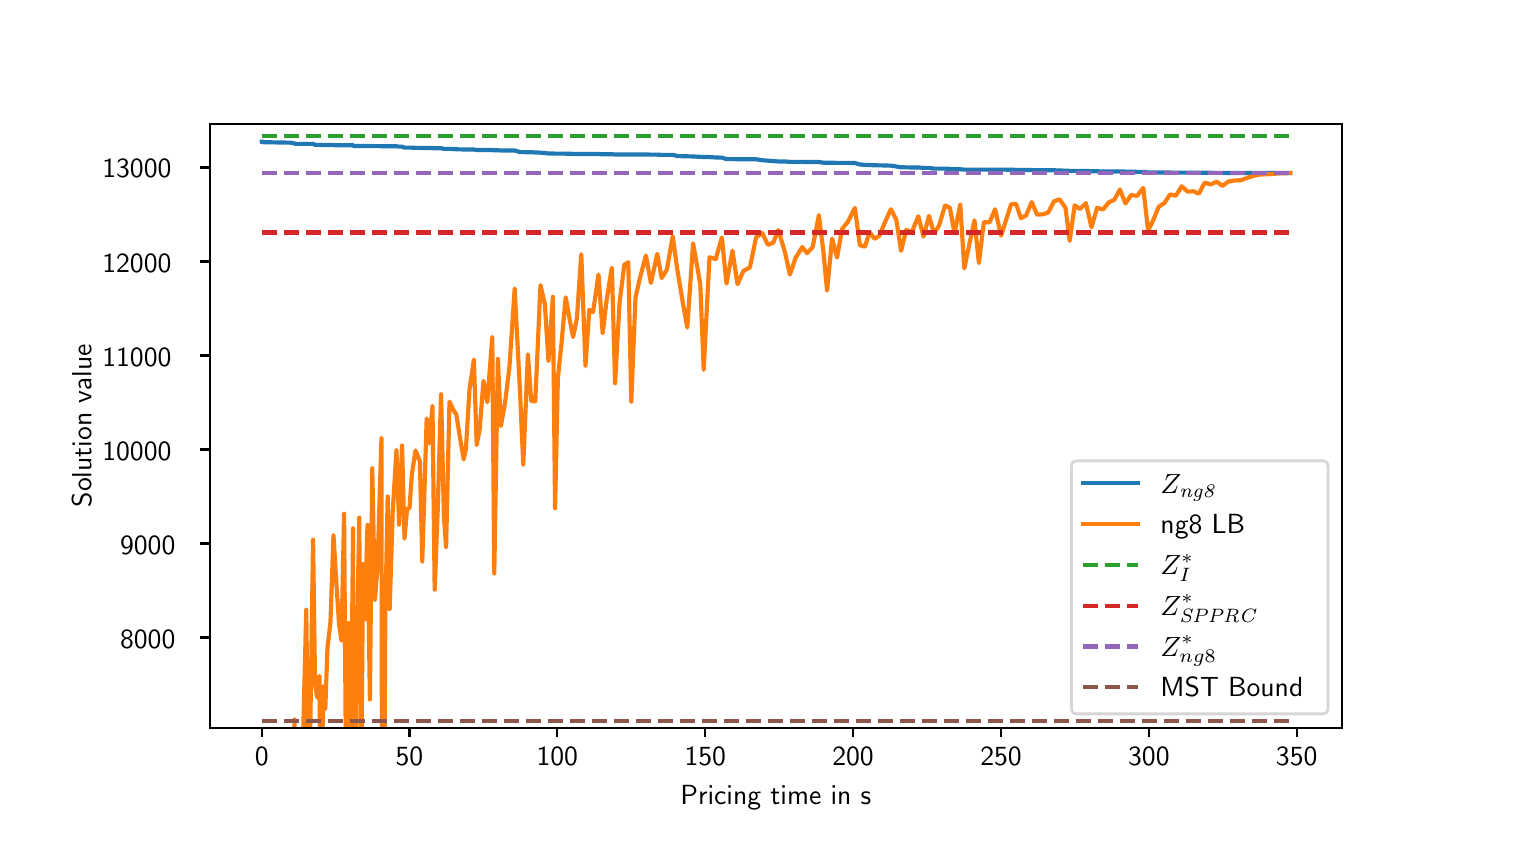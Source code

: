 \begingroup%
\makeatletter%
\begin{pgfpicture}%
\pgfpathrectangle{\pgfpointorigin}{\pgfqpoint{7.3in}{4.0in}}%
\pgfusepath{use as bounding box, clip}%
\begin{pgfscope}%
\pgfsetbuttcap%
\pgfsetmiterjoin%
\definecolor{currentfill}{rgb}{1.0,1.0,1.0}%
\pgfsetfillcolor{currentfill}%
\pgfsetlinewidth{0.0pt}%
\definecolor{currentstroke}{rgb}{1.0,1.0,1.0}%
\pgfsetstrokecolor{currentstroke}%
\pgfsetdash{}{0pt}%
\pgfpathmoveto{\pgfqpoint{0.0in}{0.0in}}%
\pgfpathlineto{\pgfqpoint{7.3in}{0.0in}}%
\pgfpathlineto{\pgfqpoint{7.3in}{4.0in}}%
\pgfpathlineto{\pgfqpoint{0.0in}{4.0in}}%
\pgfpathclose%
\pgfusepath{fill}%
\end{pgfscope}%
\begin{pgfscope}%
\pgfsetbuttcap%
\pgfsetmiterjoin%
\definecolor{currentfill}{rgb}{1.0,1.0,1.0}%
\pgfsetfillcolor{currentfill}%
\pgfsetlinewidth{0.0pt}%
\definecolor{currentstroke}{rgb}{0.0,0.0,0.0}%
\pgfsetstrokecolor{currentstroke}%
\pgfsetstrokeopacity{0.0}%
\pgfsetdash{}{0pt}%
\pgfpathmoveto{\pgfqpoint{0.912in}{0.5in}}%
\pgfpathlineto{\pgfqpoint{6.57in}{0.5in}}%
\pgfpathlineto{\pgfqpoint{6.57in}{3.52in}}%
\pgfpathlineto{\pgfqpoint{0.912in}{3.52in}}%
\pgfpathclose%
\pgfusepath{fill}%
\end{pgfscope}%
\begin{pgfscope}%
\pgfsetbuttcap%
\pgfsetroundjoin%
\definecolor{currentfill}{rgb}{0.0,0.0,0.0}%
\pgfsetfillcolor{currentfill}%
\pgfsetlinewidth{0.803pt}%
\definecolor{currentstroke}{rgb}{0.0,0.0,0.0}%
\pgfsetstrokecolor{currentstroke}%
\pgfsetdash{}{0pt}%
\pgfsys@defobject{currentmarker}{\pgfqpoint{0.0in}{-0.049in}}{\pgfqpoint{0.0in}{0.0in}}{%
\pgfpathmoveto{\pgfqpoint{0.0in}{0.0in}}%
\pgfpathlineto{\pgfqpoint{0.0in}{-0.049in}}%
\pgfusepath{stroke,fill}%
}%
\begin{pgfscope}%
\pgfsys@transformshift{1.17in}{0.5in}%
\pgfsys@useobject{currentmarker}{}%
\end{pgfscope}%
\end{pgfscope}%
\begin{pgfscope}%
\definecolor{textcolor}{rgb}{0.0,0.0,0.0}%
\pgfsetstrokecolor{textcolor}%
\pgfsetfillcolor{textcolor}%
\pgftext[x=1.17in,y=0.403in,,top]{\color{textcolor}\sffamily\fontsize{10.0}{12.0}\selectfont 0}%
\end{pgfscope}%
\begin{pgfscope}%
\pgfsetbuttcap%
\pgfsetroundjoin%
\definecolor{currentfill}{rgb}{0.0,0.0,0.0}%
\pgfsetfillcolor{currentfill}%
\pgfsetlinewidth{0.803pt}%
\definecolor{currentstroke}{rgb}{0.0,0.0,0.0}%
\pgfsetstrokecolor{currentstroke}%
\pgfsetdash{}{0pt}%
\pgfsys@defobject{currentmarker}{\pgfqpoint{0.0in}{-0.049in}}{\pgfqpoint{0.0in}{0.0in}}{%
\pgfpathmoveto{\pgfqpoint{0.0in}{0.0in}}%
\pgfpathlineto{\pgfqpoint{0.0in}{-0.049in}}%
\pgfusepath{stroke,fill}%
}%
\begin{pgfscope}%
\pgfsys@transformshift{1.909in}{0.5in}%
\pgfsys@useobject{currentmarker}{}%
\end{pgfscope}%
\end{pgfscope}%
\begin{pgfscope}%
\definecolor{textcolor}{rgb}{0.0,0.0,0.0}%
\pgfsetstrokecolor{textcolor}%
\pgfsetfillcolor{textcolor}%
\pgftext[x=1.909in,y=0.403in,,top]{\color{textcolor}\sffamily\fontsize{10.0}{12.0}\selectfont 50}%
\end{pgfscope}%
\begin{pgfscope}%
\pgfsetbuttcap%
\pgfsetroundjoin%
\definecolor{currentfill}{rgb}{0.0,0.0,0.0}%
\pgfsetfillcolor{currentfill}%
\pgfsetlinewidth{0.803pt}%
\definecolor{currentstroke}{rgb}{0.0,0.0,0.0}%
\pgfsetstrokecolor{currentstroke}%
\pgfsetdash{}{0pt}%
\pgfsys@defobject{currentmarker}{\pgfqpoint{0.0in}{-0.049in}}{\pgfqpoint{0.0in}{0.0in}}{%
\pgfpathmoveto{\pgfqpoint{0.0in}{0.0in}}%
\pgfpathlineto{\pgfqpoint{0.0in}{-0.049in}}%
\pgfusepath{stroke,fill}%
}%
\begin{pgfscope}%
\pgfsys@transformshift{2.648in}{0.5in}%
\pgfsys@useobject{currentmarker}{}%
\end{pgfscope}%
\end{pgfscope}%
\begin{pgfscope}%
\definecolor{textcolor}{rgb}{0.0,0.0,0.0}%
\pgfsetstrokecolor{textcolor}%
\pgfsetfillcolor{textcolor}%
\pgftext[x=2.648in,y=0.403in,,top]{\color{textcolor}\sffamily\fontsize{10.0}{12.0}\selectfont 100}%
\end{pgfscope}%
\begin{pgfscope}%
\pgfsetbuttcap%
\pgfsetroundjoin%
\definecolor{currentfill}{rgb}{0.0,0.0,0.0}%
\pgfsetfillcolor{currentfill}%
\pgfsetlinewidth{0.803pt}%
\definecolor{currentstroke}{rgb}{0.0,0.0,0.0}%
\pgfsetstrokecolor{currentstroke}%
\pgfsetdash{}{0pt}%
\pgfsys@defobject{currentmarker}{\pgfqpoint{0.0in}{-0.049in}}{\pgfqpoint{0.0in}{0.0in}}{%
\pgfpathmoveto{\pgfqpoint{0.0in}{0.0in}}%
\pgfpathlineto{\pgfqpoint{0.0in}{-0.049in}}%
\pgfusepath{stroke,fill}%
}%
\begin{pgfscope}%
\pgfsys@transformshift{3.388in}{0.5in}%
\pgfsys@useobject{currentmarker}{}%
\end{pgfscope}%
\end{pgfscope}%
\begin{pgfscope}%
\definecolor{textcolor}{rgb}{0.0,0.0,0.0}%
\pgfsetstrokecolor{textcolor}%
\pgfsetfillcolor{textcolor}%
\pgftext[x=3.388in,y=0.403in,,top]{\color{textcolor}\sffamily\fontsize{10.0}{12.0}\selectfont 150}%
\end{pgfscope}%
\begin{pgfscope}%
\pgfsetbuttcap%
\pgfsetroundjoin%
\definecolor{currentfill}{rgb}{0.0,0.0,0.0}%
\pgfsetfillcolor{currentfill}%
\pgfsetlinewidth{0.803pt}%
\definecolor{currentstroke}{rgb}{0.0,0.0,0.0}%
\pgfsetstrokecolor{currentstroke}%
\pgfsetdash{}{0pt}%
\pgfsys@defobject{currentmarker}{\pgfqpoint{0.0in}{-0.049in}}{\pgfqpoint{0.0in}{0.0in}}{%
\pgfpathmoveto{\pgfqpoint{0.0in}{0.0in}}%
\pgfpathlineto{\pgfqpoint{0.0in}{-0.049in}}%
\pgfusepath{stroke,fill}%
}%
\begin{pgfscope}%
\pgfsys@transformshift{4.127in}{0.5in}%
\pgfsys@useobject{currentmarker}{}%
\end{pgfscope}%
\end{pgfscope}%
\begin{pgfscope}%
\definecolor{textcolor}{rgb}{0.0,0.0,0.0}%
\pgfsetstrokecolor{textcolor}%
\pgfsetfillcolor{textcolor}%
\pgftext[x=4.127in,y=0.403in,,top]{\color{textcolor}\sffamily\fontsize{10.0}{12.0}\selectfont 200}%
\end{pgfscope}%
\begin{pgfscope}%
\pgfsetbuttcap%
\pgfsetroundjoin%
\definecolor{currentfill}{rgb}{0.0,0.0,0.0}%
\pgfsetfillcolor{currentfill}%
\pgfsetlinewidth{0.803pt}%
\definecolor{currentstroke}{rgb}{0.0,0.0,0.0}%
\pgfsetstrokecolor{currentstroke}%
\pgfsetdash{}{0pt}%
\pgfsys@defobject{currentmarker}{\pgfqpoint{0.0in}{-0.049in}}{\pgfqpoint{0.0in}{0.0in}}{%
\pgfpathmoveto{\pgfqpoint{0.0in}{0.0in}}%
\pgfpathlineto{\pgfqpoint{0.0in}{-0.049in}}%
\pgfusepath{stroke,fill}%
}%
\begin{pgfscope}%
\pgfsys@transformshift{4.867in}{0.5in}%
\pgfsys@useobject{currentmarker}{}%
\end{pgfscope}%
\end{pgfscope}%
\begin{pgfscope}%
\definecolor{textcolor}{rgb}{0.0,0.0,0.0}%
\pgfsetstrokecolor{textcolor}%
\pgfsetfillcolor{textcolor}%
\pgftext[x=4.867in,y=0.403in,,top]{\color{textcolor}\sffamily\fontsize{10.0}{12.0}\selectfont 250}%
\end{pgfscope}%
\begin{pgfscope}%
\pgfsetbuttcap%
\pgfsetroundjoin%
\definecolor{currentfill}{rgb}{0.0,0.0,0.0}%
\pgfsetfillcolor{currentfill}%
\pgfsetlinewidth{0.803pt}%
\definecolor{currentstroke}{rgb}{0.0,0.0,0.0}%
\pgfsetstrokecolor{currentstroke}%
\pgfsetdash{}{0pt}%
\pgfsys@defobject{currentmarker}{\pgfqpoint{0.0in}{-0.049in}}{\pgfqpoint{0.0in}{0.0in}}{%
\pgfpathmoveto{\pgfqpoint{0.0in}{0.0in}}%
\pgfpathlineto{\pgfqpoint{0.0in}{-0.049in}}%
\pgfusepath{stroke,fill}%
}%
\begin{pgfscope}%
\pgfsys@transformshift{5.606in}{0.5in}%
\pgfsys@useobject{currentmarker}{}%
\end{pgfscope}%
\end{pgfscope}%
\begin{pgfscope}%
\definecolor{textcolor}{rgb}{0.0,0.0,0.0}%
\pgfsetstrokecolor{textcolor}%
\pgfsetfillcolor{textcolor}%
\pgftext[x=5.606in,y=0.403in,,top]{\color{textcolor}\sffamily\fontsize{10.0}{12.0}\selectfont 300}%
\end{pgfscope}%
\begin{pgfscope}%
\pgfsetbuttcap%
\pgfsetroundjoin%
\definecolor{currentfill}{rgb}{0.0,0.0,0.0}%
\pgfsetfillcolor{currentfill}%
\pgfsetlinewidth{0.803pt}%
\definecolor{currentstroke}{rgb}{0.0,0.0,0.0}%
\pgfsetstrokecolor{currentstroke}%
\pgfsetdash{}{0pt}%
\pgfsys@defobject{currentmarker}{\pgfqpoint{0.0in}{-0.049in}}{\pgfqpoint{0.0in}{0.0in}}{%
\pgfpathmoveto{\pgfqpoint{0.0in}{0.0in}}%
\pgfpathlineto{\pgfqpoint{0.0in}{-0.049in}}%
\pgfusepath{stroke,fill}%
}%
\begin{pgfscope}%
\pgfsys@transformshift{6.345in}{0.5in}%
\pgfsys@useobject{currentmarker}{}%
\end{pgfscope}%
\end{pgfscope}%
\begin{pgfscope}%
\definecolor{textcolor}{rgb}{0.0,0.0,0.0}%
\pgfsetstrokecolor{textcolor}%
\pgfsetfillcolor{textcolor}%
\pgftext[x=6.345in,y=0.403in,,top]{\color{textcolor}\sffamily\fontsize{10.0}{12.0}\selectfont 350}%
\end{pgfscope}%
\begin{pgfscope}%
\definecolor{textcolor}{rgb}{0.0,0.0,0.0}%
\pgfsetstrokecolor{textcolor}%
\pgfsetfillcolor{textcolor}%
\pgftext[x=3.741in,y=0.213in,,top]{\color{textcolor}\sffamily\fontsize{10.0}{12.0}\selectfont Pricing time in s}%
\end{pgfscope}%
\begin{pgfscope}%
\pgfsetbuttcap%
\pgfsetroundjoin%
\definecolor{currentfill}{rgb}{0.0,0.0,0.0}%
\pgfsetfillcolor{currentfill}%
\pgfsetlinewidth{0.803pt}%
\definecolor{currentstroke}{rgb}{0.0,0.0,0.0}%
\pgfsetstrokecolor{currentstroke}%
\pgfsetdash{}{0pt}%
\pgfsys@defobject{currentmarker}{\pgfqpoint{-0.049in}{0.0in}}{\pgfqpoint{0.0in}{0.0in}}{%
\pgfpathmoveto{\pgfqpoint{0.0in}{0.0in}}%
\pgfpathlineto{\pgfqpoint{-0.049in}{0.0in}}%
\pgfusepath{stroke,fill}%
}%
\begin{pgfscope}%
\pgfsys@transformshift{0.912in}{0.951in}%
\pgfsys@useobject{currentmarker}{}%
\end{pgfscope}%
\end{pgfscope}%
\begin{pgfscope}%
\definecolor{textcolor}{rgb}{0.0,0.0,0.0}%
\pgfsetstrokecolor{textcolor}%
\pgfsetfillcolor{textcolor}%
\pgftext[x=0.462in, y=0.898in, left, base]{\color{textcolor}\sffamily\fontsize{10.0}{12.0}\selectfont 8000}%
\end{pgfscope}%
\begin{pgfscope}%
\pgfsetbuttcap%
\pgfsetroundjoin%
\definecolor{currentfill}{rgb}{0.0,0.0,0.0}%
\pgfsetfillcolor{currentfill}%
\pgfsetlinewidth{0.803pt}%
\definecolor{currentstroke}{rgb}{0.0,0.0,0.0}%
\pgfsetstrokecolor{currentstroke}%
\pgfsetdash{}{0pt}%
\pgfsys@defobject{currentmarker}{\pgfqpoint{-0.049in}{0.0in}}{\pgfqpoint{0.0in}{0.0in}}{%
\pgfpathmoveto{\pgfqpoint{0.0in}{0.0in}}%
\pgfpathlineto{\pgfqpoint{-0.049in}{0.0in}}%
\pgfusepath{stroke,fill}%
}%
\begin{pgfscope}%
\pgfsys@transformshift{0.912in}{1.421in}%
\pgfsys@useobject{currentmarker}{}%
\end{pgfscope}%
\end{pgfscope}%
\begin{pgfscope}%
\definecolor{textcolor}{rgb}{0.0,0.0,0.0}%
\pgfsetstrokecolor{textcolor}%
\pgfsetfillcolor{textcolor}%
\pgftext[x=0.462in, y=1.368in, left, base]{\color{textcolor}\sffamily\fontsize{10.0}{12.0}\selectfont 9000}%
\end{pgfscope}%
\begin{pgfscope}%
\pgfsetbuttcap%
\pgfsetroundjoin%
\definecolor{currentfill}{rgb}{0.0,0.0,0.0}%
\pgfsetfillcolor{currentfill}%
\pgfsetlinewidth{0.803pt}%
\definecolor{currentstroke}{rgb}{0.0,0.0,0.0}%
\pgfsetstrokecolor{currentstroke}%
\pgfsetdash{}{0pt}%
\pgfsys@defobject{currentmarker}{\pgfqpoint{-0.049in}{0.0in}}{\pgfqpoint{0.0in}{0.0in}}{%
\pgfpathmoveto{\pgfqpoint{0.0in}{0.0in}}%
\pgfpathlineto{\pgfqpoint{-0.049in}{0.0in}}%
\pgfusepath{stroke,fill}%
}%
\begin{pgfscope}%
\pgfsys@transformshift{0.912in}{1.891in}%
\pgfsys@useobject{currentmarker}{}%
\end{pgfscope}%
\end{pgfscope}%
\begin{pgfscope}%
\definecolor{textcolor}{rgb}{0.0,0.0,0.0}%
\pgfsetstrokecolor{textcolor}%
\pgfsetfillcolor{textcolor}%
\pgftext[x=0.373in, y=1.838in, left, base]{\color{textcolor}\sffamily\fontsize{10.0}{12.0}\selectfont 10000}%
\end{pgfscope}%
\begin{pgfscope}%
\pgfsetbuttcap%
\pgfsetroundjoin%
\definecolor{currentfill}{rgb}{0.0,0.0,0.0}%
\pgfsetfillcolor{currentfill}%
\pgfsetlinewidth{0.803pt}%
\definecolor{currentstroke}{rgb}{0.0,0.0,0.0}%
\pgfsetstrokecolor{currentstroke}%
\pgfsetdash{}{0pt}%
\pgfsys@defobject{currentmarker}{\pgfqpoint{-0.049in}{0.0in}}{\pgfqpoint{0.0in}{0.0in}}{%
\pgfpathmoveto{\pgfqpoint{0.0in}{0.0in}}%
\pgfpathlineto{\pgfqpoint{-0.049in}{0.0in}}%
\pgfusepath{stroke,fill}%
}%
\begin{pgfscope}%
\pgfsys@transformshift{0.912in}{2.361in}%
\pgfsys@useobject{currentmarker}{}%
\end{pgfscope}%
\end{pgfscope}%
\begin{pgfscope}%
\definecolor{textcolor}{rgb}{0.0,0.0,0.0}%
\pgfsetstrokecolor{textcolor}%
\pgfsetfillcolor{textcolor}%
\pgftext[x=0.373in, y=2.308in, left, base]{\color{textcolor}\sffamily\fontsize{10.0}{12.0}\selectfont 11000}%
\end{pgfscope}%
\begin{pgfscope}%
\pgfsetbuttcap%
\pgfsetroundjoin%
\definecolor{currentfill}{rgb}{0.0,0.0,0.0}%
\pgfsetfillcolor{currentfill}%
\pgfsetlinewidth{0.803pt}%
\definecolor{currentstroke}{rgb}{0.0,0.0,0.0}%
\pgfsetstrokecolor{currentstroke}%
\pgfsetdash{}{0pt}%
\pgfsys@defobject{currentmarker}{\pgfqpoint{-0.049in}{0.0in}}{\pgfqpoint{0.0in}{0.0in}}{%
\pgfpathmoveto{\pgfqpoint{0.0in}{0.0in}}%
\pgfpathlineto{\pgfqpoint{-0.049in}{0.0in}}%
\pgfusepath{stroke,fill}%
}%
\begin{pgfscope}%
\pgfsys@transformshift{0.912in}{2.831in}%
\pgfsys@useobject{currentmarker}{}%
\end{pgfscope}%
\end{pgfscope}%
\begin{pgfscope}%
\definecolor{textcolor}{rgb}{0.0,0.0,0.0}%
\pgfsetstrokecolor{textcolor}%
\pgfsetfillcolor{textcolor}%
\pgftext[x=0.373in, y=2.778in, left, base]{\color{textcolor}\sffamily\fontsize{10.0}{12.0}\selectfont 12000}%
\end{pgfscope}%
\begin{pgfscope}%
\pgfsetbuttcap%
\pgfsetroundjoin%
\definecolor{currentfill}{rgb}{0.0,0.0,0.0}%
\pgfsetfillcolor{currentfill}%
\pgfsetlinewidth{0.803pt}%
\definecolor{currentstroke}{rgb}{0.0,0.0,0.0}%
\pgfsetstrokecolor{currentstroke}%
\pgfsetdash{}{0pt}%
\pgfsys@defobject{currentmarker}{\pgfqpoint{-0.049in}{0.0in}}{\pgfqpoint{0.0in}{0.0in}}{%
\pgfpathmoveto{\pgfqpoint{0.0in}{0.0in}}%
\pgfpathlineto{\pgfqpoint{-0.049in}{0.0in}}%
\pgfusepath{stroke,fill}%
}%
\begin{pgfscope}%
\pgfsys@transformshift{0.912in}{3.301in}%
\pgfsys@useobject{currentmarker}{}%
\end{pgfscope}%
\end{pgfscope}%
\begin{pgfscope}%
\definecolor{textcolor}{rgb}{0.0,0.0,0.0}%
\pgfsetstrokecolor{textcolor}%
\pgfsetfillcolor{textcolor}%
\pgftext[x=0.373in, y=3.249in, left, base]{\color{textcolor}\sffamily\fontsize{10.0}{12.0}\selectfont 13000}%
\end{pgfscope}%
\begin{pgfscope}%
\definecolor{textcolor}{rgb}{0.0,0.0,0.0}%
\pgfsetstrokecolor{textcolor}%
\pgfsetfillcolor{textcolor}%
\pgftext[x=0.318in,y=2.01in,,bottom,rotate=90.0]{\color{textcolor}\sffamily\fontsize{10.0}{12.0}\selectfont Solution value}%
\end{pgfscope}%
\begin{pgfscope}%
\pgfpathrectangle{\pgfqpoint{0.912in}{0.5in}}{\pgfqpoint{5.657in}{3.02in}}%
\pgfusepath{clip}%
\pgfsetrectcap%
\pgfsetroundjoin%
\pgfsetlinewidth{1.506pt}%
\definecolor{currentstroke}{rgb}{0.122,0.467,0.706}%
\pgfsetstrokecolor{currentstroke}%
\pgfsetdash{}{0pt}%
\pgfpathmoveto{\pgfqpoint{1.17in}{3.43in}}%
\pgfpathlineto{\pgfqpoint{1.17in}{3.428in}}%
\pgfpathlineto{\pgfqpoint{1.17in}{3.428in}}%
\pgfpathlineto{\pgfqpoint{1.179in}{3.428in}}%
\pgfpathlineto{\pgfqpoint{1.18in}{3.427in}}%
\pgfpathlineto{\pgfqpoint{1.205in}{3.427in}}%
\pgfpathlineto{\pgfqpoint{1.207in}{3.427in}}%
\pgfpathlineto{\pgfqpoint{1.252in}{3.426in}}%
\pgfpathlineto{\pgfqpoint{1.258in}{3.426in}}%
\pgfpathlineto{\pgfqpoint{1.313in}{3.425in}}%
\pgfpathlineto{\pgfqpoint{1.334in}{3.421in}}%
\pgfpathlineto{\pgfqpoint{1.34in}{3.419in}}%
\pgfpathlineto{\pgfqpoint{1.427in}{3.419in}}%
\pgfpathlineto{\pgfqpoint{1.437in}{3.414in}}%
\pgfpathlineto{\pgfqpoint{1.448in}{3.414in}}%
\pgfpathlineto{\pgfqpoint{1.459in}{3.414in}}%
\pgfpathlineto{\pgfqpoint{1.467in}{3.413in}}%
\pgfpathlineto{\pgfqpoint{1.529in}{3.413in}}%
\pgfpathlineto{\pgfqpoint{1.544in}{3.412in}}%
\pgfpathlineto{\pgfqpoint{1.627in}{3.412in}}%
\pgfpathlineto{\pgfqpoint{1.631in}{3.408in}}%
\pgfpathlineto{\pgfqpoint{1.699in}{3.408in}}%
\pgfpathlineto{\pgfqpoint{1.825in}{3.407in}}%
\pgfpathlineto{\pgfqpoint{1.844in}{3.407in}}%
\pgfpathlineto{\pgfqpoint{1.857in}{3.405in}}%
\pgfpathlineto{\pgfqpoint{1.872in}{3.405in}}%
\pgfpathlineto{\pgfqpoint{1.884in}{3.4in}}%
\pgfpathlineto{\pgfqpoint{1.921in}{3.4in}}%
\pgfpathlineto{\pgfqpoint{1.939in}{3.399in}}%
\pgfpathlineto{\pgfqpoint{2.024in}{3.398in}}%
\pgfpathlineto{\pgfqpoint{2.035in}{3.397in}}%
\pgfpathlineto{\pgfqpoint{2.067in}{3.397in}}%
\pgfpathlineto{\pgfqpoint{2.081in}{3.394in}}%
\pgfpathlineto{\pgfqpoint{2.109in}{3.394in}}%
\pgfpathlineto{\pgfqpoint{2.143in}{3.392in}}%
\pgfpathlineto{\pgfqpoint{2.18in}{3.391in}}%
\pgfpathlineto{\pgfqpoint{2.231in}{3.391in}}%
\pgfpathlineto{\pgfqpoint{2.245in}{3.388in}}%
\pgfpathlineto{\pgfqpoint{2.323in}{3.388in}}%
\pgfpathlineto{\pgfqpoint{2.333in}{3.387in}}%
\pgfpathlineto{\pgfqpoint{2.351in}{3.387in}}%
\pgfpathlineto{\pgfqpoint{2.366in}{3.386in}}%
\pgfpathlineto{\pgfqpoint{2.435in}{3.386in}}%
\pgfpathlineto{\pgfqpoint{2.461in}{3.378in}}%
\pgfpathlineto{\pgfqpoint{2.518in}{3.377in}}%
\pgfpathlineto{\pgfqpoint{2.538in}{3.376in}}%
\pgfpathlineto{\pgfqpoint{2.564in}{3.375in}}%
\pgfpathlineto{\pgfqpoint{2.586in}{3.373in}}%
\pgfpathlineto{\pgfqpoint{2.604in}{3.371in}}%
\pgfpathlineto{\pgfqpoint{2.626in}{3.371in}}%
\pgfpathlineto{\pgfqpoint{2.637in}{3.37in}}%
\pgfpathlineto{\pgfqpoint{2.69in}{3.37in}}%
\pgfpathlineto{\pgfqpoint{2.727in}{3.369in}}%
\pgfpathlineto{\pgfqpoint{2.808in}{3.368in}}%
\pgfpathlineto{\pgfqpoint{2.854in}{3.368in}}%
\pgfpathlineto{\pgfqpoint{2.875in}{3.367in}}%
\pgfpathlineto{\pgfqpoint{2.921in}{3.367in}}%
\pgfpathlineto{\pgfqpoint{2.937in}{3.366in}}%
\pgfpathlineto{\pgfqpoint{3.091in}{3.366in}}%
\pgfpathlineto{\pgfqpoint{3.116in}{3.365in}}%
\pgfpathlineto{\pgfqpoint{3.148in}{3.365in}}%
\pgfpathlineto{\pgfqpoint{3.17in}{3.364in}}%
\pgfpathlineto{\pgfqpoint{3.225in}{3.364in}}%
\pgfpathlineto{\pgfqpoint{3.249in}{3.358in}}%
\pgfpathlineto{\pgfqpoint{3.327in}{3.356in}}%
\pgfpathlineto{\pgfqpoint{3.363in}{3.354in}}%
\pgfpathlineto{\pgfqpoint{3.38in}{3.353in}}%
\pgfpathlineto{\pgfqpoint{3.409in}{3.353in}}%
\pgfpathlineto{\pgfqpoint{3.44in}{3.351in}}%
\pgfpathlineto{\pgfqpoint{3.471in}{3.35in}}%
\pgfpathlineto{\pgfqpoint{3.494in}{3.343in}}%
\pgfpathlineto{\pgfqpoint{3.579in}{3.342in}}%
\pgfpathlineto{\pgfqpoint{3.642in}{3.342in}}%
\pgfpathlineto{\pgfqpoint{3.673in}{3.337in}}%
\pgfpathlineto{\pgfqpoint{3.701in}{3.335in}}%
\pgfpathlineto{\pgfqpoint{3.753in}{3.331in}}%
\pgfpathlineto{\pgfqpoint{3.786in}{3.331in}}%
\pgfpathlineto{\pgfqpoint{3.811in}{3.329in}}%
\pgfpathlineto{\pgfqpoint{3.873in}{3.329in}}%
\pgfpathlineto{\pgfqpoint{3.897in}{3.328in}}%
\pgfpathlineto{\pgfqpoint{3.956in}{3.328in}}%
\pgfpathlineto{\pgfqpoint{3.978in}{3.325in}}%
\pgfpathlineto{\pgfqpoint{4.047in}{3.324in}}%
\pgfpathlineto{\pgfqpoint{4.101in}{3.324in}}%
\pgfpathlineto{\pgfqpoint{4.136in}{3.323in}}%
\pgfpathlineto{\pgfqpoint{4.161in}{3.316in}}%
\pgfpathlineto{\pgfqpoint{4.186in}{3.314in}}%
\pgfpathlineto{\pgfqpoint{4.235in}{3.312in}}%
\pgfpathlineto{\pgfqpoint{4.285in}{3.311in}}%
\pgfpathlineto{\pgfqpoint{4.316in}{3.31in}}%
\pgfpathlineto{\pgfqpoint{4.343in}{3.306in}}%
\pgfpathlineto{\pgfqpoint{4.367in}{3.302in}}%
\pgfpathlineto{\pgfqpoint{4.42in}{3.301in}}%
\pgfpathlineto{\pgfqpoint{4.453in}{3.301in}}%
\pgfpathlineto{\pgfqpoint{4.479in}{3.299in}}%
\pgfpathlineto{\pgfqpoint{4.507in}{3.299in}}%
\pgfpathlineto{\pgfqpoint{4.531in}{3.295in}}%
\pgfpathlineto{\pgfqpoint{4.587in}{3.295in}}%
\pgfpathlineto{\pgfqpoint{4.611in}{3.294in}}%
\pgfpathlineto{\pgfqpoint{4.634in}{3.292in}}%
\pgfpathlineto{\pgfqpoint{4.663in}{3.292in}}%
\pgfpathlineto{\pgfqpoint{4.683in}{3.29in}}%
\pgfpathlineto{\pgfqpoint{4.837in}{3.29in}}%
\pgfpathlineto{\pgfqpoint{4.892in}{3.29in}}%
\pgfpathlineto{\pgfqpoint{4.942in}{3.289in}}%
\pgfpathlineto{\pgfqpoint{4.966in}{3.288in}}%
\pgfpathlineto{\pgfqpoint{5.02in}{3.288in}}%
\pgfpathlineto{\pgfqpoint{5.047in}{3.287in}}%
\pgfpathlineto{\pgfqpoint{5.131in}{3.287in}}%
\pgfpathlineto{\pgfqpoint{5.159in}{3.286in}}%
\pgfpathlineto{\pgfqpoint{5.21in}{3.284in}}%
\pgfpathlineto{\pgfqpoint{5.291in}{3.284in}}%
\pgfpathlineto{\pgfqpoint{5.319in}{3.282in}}%
\pgfpathlineto{\pgfqpoint{5.347in}{3.282in}}%
\pgfpathlineto{\pgfqpoint{5.377in}{3.281in}}%
\pgfpathlineto{\pgfqpoint{5.461in}{3.281in}}%
\pgfpathlineto{\pgfqpoint{5.547in}{3.279in}}%
\pgfpathlineto{\pgfqpoint{5.578in}{3.279in}}%
\pgfpathlineto{\pgfqpoint{5.602in}{3.276in}}%
\pgfpathlineto{\pgfqpoint{5.8in}{3.275in}}%
\pgfpathlineto{\pgfqpoint{5.945in}{3.274in}}%
\pgfpathlineto{\pgfqpoint{6.127in}{3.273in}}%
\pgfpathlineto{\pgfqpoint{6.313in}{3.273in}}%
\pgfpathlineto{\pgfqpoint{6.313in}{3.273in}}%
\pgfusepath{stroke}%
\end{pgfscope}%
\begin{pgfscope}%
\pgfpathrectangle{\pgfqpoint{0.912in}{0.5in}}{\pgfqpoint{5.657in}{3.02in}}%
\pgfusepath{clip}%
\pgfsetrectcap%
\pgfsetroundjoin%
\pgfsetlinewidth{1.506pt}%
\definecolor{currentstroke}{rgb}{1.0,0.498,0.055}%
\pgfsetstrokecolor{currentstroke}%
\pgfsetdash{}{0pt}%
\pgfpathmoveto{\pgfqpoint{1.333in}{0.495in}}%
\pgfpathlineto{\pgfqpoint{1.334in}{0.541in}}%
\pgfpathlineto{\pgfqpoint{1.334in}{0.495in}}%
\pgfpathmoveto{\pgfqpoint{1.378in}{0.495in}}%
\pgfpathlineto{\pgfqpoint{1.381in}{0.618in}}%
\pgfpathlineto{\pgfqpoint{1.393in}{1.09in}}%
\pgfpathlineto{\pgfqpoint{1.4in}{0.495in}}%
\pgfpathmoveto{\pgfqpoint{1.413in}{0.495in}}%
\pgfpathlineto{\pgfqpoint{1.427in}{1.44in}}%
\pgfpathlineto{\pgfqpoint{1.437in}{0.714in}}%
\pgfpathlineto{\pgfqpoint{1.448in}{0.65in}}%
\pgfpathlineto{\pgfqpoint{1.459in}{0.759in}}%
\pgfpathlineto{\pgfqpoint{1.461in}{0.495in}}%
\pgfpathmoveto{\pgfqpoint{1.476in}{0.495in}}%
\pgfpathlineto{\pgfqpoint{1.477in}{0.707in}}%
\pgfpathlineto{\pgfqpoint{1.488in}{0.593in}}%
\pgfpathlineto{\pgfqpoint{1.499in}{0.899in}}%
\pgfpathlineto{\pgfqpoint{1.514in}{1.028in}}%
\pgfpathlineto{\pgfqpoint{1.529in}{1.463in}}%
\pgfpathlineto{\pgfqpoint{1.544in}{1.214in}}%
\pgfpathlineto{\pgfqpoint{1.557in}{1.017in}}%
\pgfpathlineto{\pgfqpoint{1.569in}{0.935in}}%
\pgfpathlineto{\pgfqpoint{1.582in}{1.57in}}%
\pgfpathlineto{\pgfqpoint{1.59in}{0.495in}}%
\pgfpathmoveto{\pgfqpoint{1.595in}{0.495in}}%
\pgfpathlineto{\pgfqpoint{1.604in}{1.023in}}%
\pgfpathlineto{\pgfqpoint{1.61in}{0.495in}}%
\pgfpathmoveto{\pgfqpoint{1.617in}{0.495in}}%
\pgfpathlineto{\pgfqpoint{1.627in}{1.497in}}%
\pgfpathlineto{\pgfqpoint{1.628in}{0.495in}}%
\pgfpathmoveto{\pgfqpoint{1.64in}{0.495in}}%
\pgfpathlineto{\pgfqpoint{1.641in}{0.668in}}%
\pgfpathlineto{\pgfqpoint{1.658in}{1.55in}}%
\pgfpathlineto{\pgfqpoint{1.664in}{0.495in}}%
\pgfpathmoveto{\pgfqpoint{1.67in}{0.495in}}%
\pgfpathlineto{\pgfqpoint{1.677in}{1.318in}}%
\pgfpathlineto{\pgfqpoint{1.686in}{1.042in}}%
\pgfpathlineto{\pgfqpoint{1.699in}{1.514in}}%
\pgfpathlineto{\pgfqpoint{1.711in}{0.641in}}%
\pgfpathlineto{\pgfqpoint{1.723in}{1.797in}}%
\pgfpathlineto{\pgfqpoint{1.736in}{1.138in}}%
\pgfpathlineto{\pgfqpoint{1.749in}{1.3in}}%
\pgfpathlineto{\pgfqpoint{1.769in}{1.947in}}%
\pgfpathlineto{\pgfqpoint{1.771in}{0.495in}}%
\pgfpathmoveto{\pgfqpoint{1.785in}{0.495in}}%
\pgfpathlineto{\pgfqpoint{1.788in}{1.049in}}%
\pgfpathlineto{\pgfqpoint{1.8in}{1.656in}}%
\pgfpathlineto{\pgfqpoint{1.81in}{1.093in}}%
\pgfpathlineto{\pgfqpoint{1.825in}{1.575in}}%
\pgfpathlineto{\pgfqpoint{1.844in}{1.889in}}%
\pgfpathlineto{\pgfqpoint{1.857in}{1.515in}}%
\pgfpathlineto{\pgfqpoint{1.872in}{1.911in}}%
\pgfpathlineto{\pgfqpoint{1.884in}{1.445in}}%
\pgfpathlineto{\pgfqpoint{1.897in}{1.595in}}%
\pgfpathlineto{\pgfqpoint{1.909in}{1.596in}}%
\pgfpathlineto{\pgfqpoint{1.921in}{1.767in}}%
\pgfpathlineto{\pgfqpoint{1.939in}{1.886in}}%
\pgfpathlineto{\pgfqpoint{1.961in}{1.832in}}%
\pgfpathlineto{\pgfqpoint{1.973in}{1.331in}}%
\pgfpathlineto{\pgfqpoint{1.995in}{2.046in}}%
\pgfpathlineto{\pgfqpoint{2.008in}{1.921in}}%
\pgfpathlineto{\pgfqpoint{2.024in}{2.109in}}%
\pgfpathlineto{\pgfqpoint{2.035in}{1.19in}}%
\pgfpathlineto{\pgfqpoint{2.05in}{1.582in}}%
\pgfpathlineto{\pgfqpoint{2.067in}{2.167in}}%
\pgfpathlineto{\pgfqpoint{2.081in}{1.561in}}%
\pgfpathlineto{\pgfqpoint{2.092in}{1.401in}}%
\pgfpathlineto{\pgfqpoint{2.109in}{2.13in}}%
\pgfpathlineto{\pgfqpoint{2.128in}{2.089in}}%
\pgfpathlineto{\pgfqpoint{2.143in}{2.067in}}%
\pgfpathlineto{\pgfqpoint{2.162in}{1.947in}}%
\pgfpathlineto{\pgfqpoint{2.18in}{1.841in}}%
\pgfpathlineto{\pgfqpoint{2.191in}{1.892in}}%
\pgfpathlineto{\pgfqpoint{2.209in}{2.188in}}%
\pgfpathlineto{\pgfqpoint{2.231in}{2.341in}}%
\pgfpathlineto{\pgfqpoint{2.245in}{1.913in}}%
\pgfpathlineto{\pgfqpoint{2.26in}{1.992in}}%
\pgfpathlineto{\pgfqpoint{2.279in}{2.234in}}%
\pgfpathlineto{\pgfqpoint{2.298in}{2.127in}}%
\pgfpathlineto{\pgfqpoint{2.323in}{2.452in}}%
\pgfpathlineto{\pgfqpoint{2.333in}{1.271in}}%
\pgfpathlineto{\pgfqpoint{2.351in}{2.344in}}%
\pgfpathlineto{\pgfqpoint{2.366in}{2.008in}}%
\pgfpathlineto{\pgfqpoint{2.387in}{2.125in}}%
\pgfpathlineto{\pgfqpoint{2.409in}{2.305in}}%
\pgfpathlineto{\pgfqpoint{2.435in}{2.696in}}%
\pgfpathlineto{\pgfqpoint{2.461in}{2.192in}}%
\pgfpathlineto{\pgfqpoint{2.478in}{1.814in}}%
\pgfpathlineto{\pgfqpoint{2.501in}{2.367in}}%
\pgfpathlineto{\pgfqpoint{2.518in}{2.133in}}%
\pgfpathlineto{\pgfqpoint{2.538in}{2.132in}}%
\pgfpathlineto{\pgfqpoint{2.564in}{2.713in}}%
\pgfpathlineto{\pgfqpoint{2.586in}{2.616in}}%
\pgfpathlineto{\pgfqpoint{2.604in}{2.333in}}%
\pgfpathlineto{\pgfqpoint{2.626in}{2.654in}}%
\pgfpathlineto{\pgfqpoint{2.637in}{1.597in}}%
\pgfpathlineto{\pgfqpoint{2.651in}{2.248in}}%
\pgfpathlineto{\pgfqpoint{2.669in}{2.419in}}%
\pgfpathlineto{\pgfqpoint{2.69in}{2.652in}}%
\pgfpathlineto{\pgfqpoint{2.711in}{2.535in}}%
\pgfpathlineto{\pgfqpoint{2.727in}{2.453in}}%
\pgfpathlineto{\pgfqpoint{2.746in}{2.545in}}%
\pgfpathlineto{\pgfqpoint{2.768in}{2.867in}}%
\pgfpathlineto{\pgfqpoint{2.789in}{2.308in}}%
\pgfpathlineto{\pgfqpoint{2.808in}{2.589in}}%
\pgfpathlineto{\pgfqpoint{2.827in}{2.578in}}%
\pgfpathlineto{\pgfqpoint{2.854in}{2.766in}}%
\pgfpathlineto{\pgfqpoint{2.875in}{2.472in}}%
\pgfpathlineto{\pgfqpoint{2.895in}{2.64in}}%
\pgfpathlineto{\pgfqpoint{2.921in}{2.8in}}%
\pgfpathlineto{\pgfqpoint{2.937in}{2.222in}}%
\pgfpathlineto{\pgfqpoint{2.959in}{2.62in}}%
\pgfpathlineto{\pgfqpoint{2.983in}{2.815in}}%
\pgfpathlineto{\pgfqpoint{3.003in}{2.827in}}%
\pgfpathlineto{\pgfqpoint{3.018in}{2.13in}}%
\pgfpathlineto{\pgfqpoint{3.039in}{2.65in}}%
\pgfpathlineto{\pgfqpoint{3.061in}{2.747in}}%
\pgfpathlineto{\pgfqpoint{3.091in}{2.861in}}%
\pgfpathlineto{\pgfqpoint{3.116in}{2.723in}}%
\pgfpathlineto{\pgfqpoint{3.148in}{2.869in}}%
\pgfpathlineto{\pgfqpoint{3.17in}{2.748in}}%
\pgfpathlineto{\pgfqpoint{3.196in}{2.79in}}%
\pgfpathlineto{\pgfqpoint{3.225in}{2.957in}}%
\pgfpathlineto{\pgfqpoint{3.249in}{2.785in}}%
\pgfpathlineto{\pgfqpoint{3.274in}{2.635in}}%
\pgfpathlineto{\pgfqpoint{3.298in}{2.5in}}%
\pgfpathlineto{\pgfqpoint{3.327in}{2.922in}}%
\pgfpathlineto{\pgfqpoint{3.363in}{2.718in}}%
\pgfpathlineto{\pgfqpoint{3.38in}{2.289in}}%
\pgfpathlineto{\pgfqpoint{3.409in}{2.852in}}%
\pgfpathlineto{\pgfqpoint{3.44in}{2.843in}}%
\pgfpathlineto{\pgfqpoint{3.471in}{2.951in}}%
\pgfpathlineto{\pgfqpoint{3.494in}{2.72in}}%
\pgfpathlineto{\pgfqpoint{3.524in}{2.885in}}%
\pgfpathlineto{\pgfqpoint{3.549in}{2.717in}}%
\pgfpathlineto{\pgfqpoint{3.579in}{2.784in}}%
\pgfpathlineto{\pgfqpoint{3.611in}{2.801in}}%
\pgfpathlineto{\pgfqpoint{3.642in}{2.951in}}%
\pgfpathlineto{\pgfqpoint{3.673in}{2.973in}}%
\pgfpathlineto{\pgfqpoint{3.701in}{2.914in}}%
\pgfpathlineto{\pgfqpoint{3.728in}{2.925in}}%
\pgfpathlineto{\pgfqpoint{3.753in}{2.988in}}%
\pgfpathlineto{\pgfqpoint{3.786in}{2.879in}}%
\pgfpathlineto{\pgfqpoint{3.811in}{2.765in}}%
\pgfpathlineto{\pgfqpoint{3.839in}{2.848in}}%
\pgfpathlineto{\pgfqpoint{3.873in}{2.903in}}%
\pgfpathlineto{\pgfqpoint{3.897in}{2.872in}}%
\pgfpathlineto{\pgfqpoint{3.925in}{2.903in}}%
\pgfpathlineto{\pgfqpoint{3.956in}{3.063in}}%
\pgfpathlineto{\pgfqpoint{3.978in}{2.885in}}%
\pgfpathlineto{\pgfqpoint{3.997in}{2.685in}}%
\pgfpathlineto{\pgfqpoint{4.022in}{2.945in}}%
\pgfpathlineto{\pgfqpoint{4.047in}{2.85in}}%
\pgfpathlineto{\pgfqpoint{4.072in}{2.994in}}%
\pgfpathlineto{\pgfqpoint{4.101in}{3.029in}}%
\pgfpathlineto{\pgfqpoint{4.136in}{3.099in}}%
\pgfpathlineto{\pgfqpoint{4.161in}{2.912in}}%
\pgfpathlineto{\pgfqpoint{4.186in}{2.905in}}%
\pgfpathlineto{\pgfqpoint{4.21in}{2.977in}}%
\pgfpathlineto{\pgfqpoint{4.235in}{2.944in}}%
\pgfpathlineto{\pgfqpoint{4.259in}{2.96in}}%
\pgfpathlineto{\pgfqpoint{4.285in}{3.024in}}%
\pgfpathlineto{\pgfqpoint{4.316in}{3.092in}}%
\pgfpathlineto{\pgfqpoint{4.343in}{3.04in}}%
\pgfpathlineto{\pgfqpoint{4.367in}{2.884in}}%
\pgfpathlineto{\pgfqpoint{4.393in}{2.989in}}%
\pgfpathlineto{\pgfqpoint{4.42in}{2.976in}}%
\pgfpathlineto{\pgfqpoint{4.453in}{3.057in}}%
\pgfpathlineto{\pgfqpoint{4.479in}{2.955in}}%
\pgfpathlineto{\pgfqpoint{4.507in}{3.059in}}%
\pgfpathlineto{\pgfqpoint{4.531in}{2.972in}}%
\pgfpathlineto{\pgfqpoint{4.556in}{3.008in}}%
\pgfpathlineto{\pgfqpoint{4.587in}{3.111in}}%
\pgfpathlineto{\pgfqpoint{4.611in}{3.1in}}%
\pgfpathlineto{\pgfqpoint{4.634in}{2.973in}}%
\pgfpathlineto{\pgfqpoint{4.663in}{3.116in}}%
\pgfpathlineto{\pgfqpoint{4.683in}{2.796in}}%
\pgfpathlineto{\pgfqpoint{4.707in}{2.911in}}%
\pgfpathlineto{\pgfqpoint{4.734in}{3.037in}}%
\pgfpathlineto{\pgfqpoint{4.756in}{2.823in}}%
\pgfpathlineto{\pgfqpoint{4.781in}{3.028in}}%
\pgfpathlineto{\pgfqpoint{4.809in}{3.026in}}%
\pgfpathlineto{\pgfqpoint{4.837in}{3.092in}}%
\pgfpathlineto{\pgfqpoint{4.867in}{2.96in}}%
\pgfpathlineto{\pgfqpoint{4.917in}{3.117in}}%
\pgfpathlineto{\pgfqpoint{4.942in}{3.119in}}%
\pgfpathlineto{\pgfqpoint{4.966in}{3.047in}}%
\pgfpathlineto{\pgfqpoint{4.992in}{3.061in}}%
\pgfpathlineto{\pgfqpoint{5.02in}{3.128in}}%
\pgfpathlineto{\pgfqpoint{5.047in}{3.065in}}%
\pgfpathlineto{\pgfqpoint{5.077in}{3.067in}}%
\pgfpathlineto{\pgfqpoint{5.103in}{3.076in}}%
\pgfpathlineto{\pgfqpoint{5.131in}{3.131in}}%
\pgfpathlineto{\pgfqpoint{5.159in}{3.142in}}%
\pgfpathlineto{\pgfqpoint{5.189in}{3.1in}}%
\pgfpathlineto{\pgfqpoint{5.21in}{2.934in}}%
\pgfpathlineto{\pgfqpoint{5.235in}{3.112in}}%
\pgfpathlineto{\pgfqpoint{5.261in}{3.093in}}%
\pgfpathlineto{\pgfqpoint{5.291in}{3.123in}}%
\pgfpathlineto{\pgfqpoint{5.319in}{3.002in}}%
\pgfpathlineto{\pgfqpoint{5.347in}{3.099in}}%
\pgfpathlineto{\pgfqpoint{5.377in}{3.091in}}%
\pgfpathlineto{\pgfqpoint{5.406in}{3.127in}}%
\pgfpathlineto{\pgfqpoint{5.433in}{3.139in}}%
\pgfpathlineto{\pgfqpoint{5.461in}{3.191in}}%
\pgfpathlineto{\pgfqpoint{5.489in}{3.121in}}%
\pgfpathlineto{\pgfqpoint{5.517in}{3.163in}}%
\pgfpathlineto{\pgfqpoint{5.547in}{3.159in}}%
\pgfpathlineto{\pgfqpoint{5.578in}{3.199in}}%
\pgfpathlineto{\pgfqpoint{5.602in}{2.985in}}%
\pgfpathlineto{\pgfqpoint{5.627in}{3.036in}}%
\pgfpathlineto{\pgfqpoint{5.655in}{3.104in}}%
\pgfpathlineto{\pgfqpoint{5.683in}{3.123in}}%
\pgfpathlineto{\pgfqpoint{5.712in}{3.166in}}%
\pgfpathlineto{\pgfqpoint{5.741in}{3.16in}}%
\pgfpathlineto{\pgfqpoint{5.77in}{3.207in}}%
\pgfpathlineto{\pgfqpoint{5.8in}{3.18in}}%
\pgfpathlineto{\pgfqpoint{5.828in}{3.182in}}%
\pgfpathlineto{\pgfqpoint{5.856in}{3.17in}}%
\pgfpathlineto{\pgfqpoint{5.885in}{3.225in}}%
\pgfpathlineto{\pgfqpoint{5.915in}{3.216in}}%
\pgfpathlineto{\pgfqpoint{5.945in}{3.23in}}%
\pgfpathlineto{\pgfqpoint{5.974in}{3.209in}}%
\pgfpathlineto{\pgfqpoint{6.004in}{3.231in}}%
\pgfpathlineto{\pgfqpoint{6.035in}{3.236in}}%
\pgfpathlineto{\pgfqpoint{6.066in}{3.237in}}%
\pgfpathlineto{\pgfqpoint{6.095in}{3.248in}}%
\pgfpathlineto{\pgfqpoint{6.127in}{3.259in}}%
\pgfpathlineto{\pgfqpoint{6.158in}{3.265in}}%
\pgfpathlineto{\pgfqpoint{6.189in}{3.267in}}%
\pgfpathlineto{\pgfqpoint{6.22in}{3.268in}}%
\pgfpathlineto{\pgfqpoint{6.251in}{3.271in}}%
\pgfpathlineto{\pgfqpoint{6.282in}{3.272in}}%
\pgfpathlineto{\pgfqpoint{6.313in}{3.273in}}%
\pgfpathlineto{\pgfqpoint{6.313in}{3.273in}}%
\pgfusepath{stroke}%
\end{pgfscope}%
\begin{pgfscope}%
\pgfpathrectangle{\pgfqpoint{0.912in}{0.5in}}{\pgfqpoint{5.657in}{3.02in}}%
\pgfusepath{clip}%
\pgfsetbuttcap%
\pgfsetroundjoin%
\pgfsetlinewidth{1.506pt}%
\definecolor{currentstroke}{rgb}{0.173,0.627,0.173}%
\pgfsetstrokecolor{currentstroke}%
\pgfsetdash{{5.55pt}{2.4pt}}{0.0pt}%
\pgfpathmoveto{\pgfqpoint{1.17in}{3.457in}}%
\pgfpathlineto{\pgfqpoint{6.313in}{3.457in}}%
\pgfpathlineto{\pgfqpoint{6.313in}{3.457in}}%
\pgfusepath{stroke}%
\end{pgfscope}%
\begin{pgfscope}%
\pgfpathrectangle{\pgfqpoint{0.912in}{0.5in}}{\pgfqpoint{5.657in}{3.02in}}%
\pgfusepath{clip}%
\pgfsetbuttcap%
\pgfsetroundjoin%
\pgfsetlinewidth{1.506pt}%
\definecolor{currentstroke}{rgb}{0.839,0.153,0.157}%
\pgfsetstrokecolor{currentstroke}%
\pgfsetdash{{5.55pt}{2.4pt}}{0.0pt}%
\pgfpathmoveto{\pgfqpoint{1.17in}{2.976in}}%
\pgfpathlineto{\pgfqpoint{6.313in}{2.976in}}%
\pgfpathlineto{\pgfqpoint{6.313in}{2.976in}}%
\pgfusepath{stroke}%
\end{pgfscope}%
\begin{pgfscope}%
\pgfpathrectangle{\pgfqpoint{0.912in}{0.5in}}{\pgfqpoint{5.657in}{3.02in}}%
\pgfusepath{clip}%
\pgfsetbuttcap%
\pgfsetroundjoin%
\pgfsetlinewidth{1.506pt}%
\definecolor{currentstroke}{rgb}{0.58,0.404,0.741}%
\pgfsetstrokecolor{currentstroke}%
\pgfsetdash{{5.55pt}{2.4pt}}{0.0pt}%
\pgfpathmoveto{\pgfqpoint{1.17in}{3.273in}}%
\pgfpathlineto{\pgfqpoint{6.313in}{3.273in}}%
\pgfpathlineto{\pgfqpoint{6.313in}{3.273in}}%
\pgfusepath{stroke}%
\end{pgfscope}%
\begin{pgfscope}%
\pgfpathrectangle{\pgfqpoint{0.912in}{0.5in}}{\pgfqpoint{5.657in}{3.02in}}%
\pgfusepath{clip}%
\pgfsetbuttcap%
\pgfsetroundjoin%
\pgfsetlinewidth{1.506pt}%
\definecolor{currentstroke}{rgb}{0.549,0.337,0.294}%
\pgfsetstrokecolor{currentstroke}%
\pgfsetdash{{5.55pt}{2.4pt}}{0.0pt}%
\pgfpathmoveto{\pgfqpoint{1.17in}{0.533in}}%
\pgfpathlineto{\pgfqpoint{6.313in}{0.533in}}%
\pgfpathlineto{\pgfqpoint{6.313in}{0.533in}}%
\pgfusepath{stroke}%
\end{pgfscope}%
\begin{pgfscope}%
\pgfsetrectcap%
\pgfsetmiterjoin%
\pgfsetlinewidth{0.803pt}%
\definecolor{currentstroke}{rgb}{0.0,0.0,0.0}%
\pgfsetstrokecolor{currentstroke}%
\pgfsetdash{}{0pt}%
\pgfpathmoveto{\pgfqpoint{0.912in}{0.5in}}%
\pgfpathlineto{\pgfqpoint{0.912in}{3.52in}}%
\pgfusepath{stroke}%
\end{pgfscope}%
\begin{pgfscope}%
\pgfsetrectcap%
\pgfsetmiterjoin%
\pgfsetlinewidth{0.803pt}%
\definecolor{currentstroke}{rgb}{0.0,0.0,0.0}%
\pgfsetstrokecolor{currentstroke}%
\pgfsetdash{}{0pt}%
\pgfpathmoveto{\pgfqpoint{6.57in}{0.5in}}%
\pgfpathlineto{\pgfqpoint{6.57in}{3.52in}}%
\pgfusepath{stroke}%
\end{pgfscope}%
\begin{pgfscope}%
\pgfsetrectcap%
\pgfsetmiterjoin%
\pgfsetlinewidth{0.803pt}%
\definecolor{currentstroke}{rgb}{0.0,0.0,0.0}%
\pgfsetstrokecolor{currentstroke}%
\pgfsetdash{}{0pt}%
\pgfpathmoveto{\pgfqpoint{0.912in}{0.5in}}%
\pgfpathlineto{\pgfqpoint{6.57in}{0.5in}}%
\pgfusepath{stroke}%
\end{pgfscope}%
\begin{pgfscope}%
\pgfsetrectcap%
\pgfsetmiterjoin%
\pgfsetlinewidth{0.803pt}%
\definecolor{currentstroke}{rgb}{0.0,0.0,0.0}%
\pgfsetstrokecolor{currentstroke}%
\pgfsetdash{}{0pt}%
\pgfpathmoveto{\pgfqpoint{0.912in}{3.52in}}%
\pgfpathlineto{\pgfqpoint{6.57in}{3.52in}}%
\pgfusepath{stroke}%
\end{pgfscope}%
\begin{pgfscope}%
\pgfsetbuttcap%
\pgfsetmiterjoin%
\definecolor{currentfill}{rgb}{1.0,1.0,1.0}%
\pgfsetfillcolor{currentfill}%
\pgfsetfillopacity{0.8}%
\pgfsetlinewidth{1.004pt}%
\definecolor{currentstroke}{rgb}{0.8,0.8,0.8}%
\pgfsetstrokecolor{currentstroke}%
\pgfsetstrokeopacity{0.8}%
\pgfsetdash{}{0pt}%
\pgfpathmoveto{\pgfqpoint{5.247in}{0.569in}}%
\pgfpathlineto{\pgfqpoint{6.473in}{0.569in}}%
\pgfpathquadraticcurveto{\pgfqpoint{6.501in}{0.569in}}{\pgfqpoint{6.501in}{0.597in}}%
\pgfpathlineto{\pgfqpoint{6.501in}{1.806in}}%
\pgfpathquadraticcurveto{\pgfqpoint{6.501in}{1.834in}}{\pgfqpoint{6.473in}{1.834in}}%
\pgfpathlineto{\pgfqpoint{5.247in}{1.834in}}%
\pgfpathquadraticcurveto{\pgfqpoint{5.219in}{1.834in}}{\pgfqpoint{5.219in}{1.806in}}%
\pgfpathlineto{\pgfqpoint{5.219in}{0.597in}}%
\pgfpathquadraticcurveto{\pgfqpoint{5.219in}{0.569in}}{\pgfqpoint{5.247in}{0.569in}}%
\pgfpathclose%
\pgfusepath{stroke,fill}%
\end{pgfscope}%
\begin{pgfscope}%
\pgfsetrectcap%
\pgfsetroundjoin%
\pgfsetlinewidth{1.506pt}%
\definecolor{currentstroke}{rgb}{0.122,0.467,0.706}%
\pgfsetstrokecolor{currentstroke}%
\pgfsetdash{}{0pt}%
\pgfpathmoveto{\pgfqpoint{5.275in}{1.722in}}%
\pgfpathlineto{\pgfqpoint{5.552in}{1.722in}}%
\pgfusepath{stroke}%
\end{pgfscope}%
\begin{pgfscope}%
\definecolor{textcolor}{rgb}{0.0,0.0,0.0}%
\pgfsetstrokecolor{textcolor}%
\pgfsetfillcolor{textcolor}%
\pgftext[x=5.664in,y=1.673in,left,base]{\color{textcolor}\sffamily\fontsize{10.0}{12.0}\selectfont \(\displaystyle Z_{\mathit{ng8}}\)}%
\end{pgfscope}%
\begin{pgfscope}%
\pgfsetrectcap%
\pgfsetroundjoin%
\pgfsetlinewidth{1.506pt}%
\definecolor{currentstroke}{rgb}{1.0,0.498,0.055}%
\pgfsetstrokecolor{currentstroke}%
\pgfsetdash{}{0pt}%
\pgfpathmoveto{\pgfqpoint{5.275in}{1.518in}}%
\pgfpathlineto{\pgfqpoint{5.552in}{1.518in}}%
\pgfusepath{stroke}%
\end{pgfscope}%
\begin{pgfscope}%
\definecolor{textcolor}{rgb}{0.0,0.0,0.0}%
\pgfsetstrokecolor{textcolor}%
\pgfsetfillcolor{textcolor}%
\pgftext[x=5.664in,y=1.469in,left,base]{\color{textcolor}\sffamily\fontsize{10.0}{12.0}\selectfont ng8 LB}%
\end{pgfscope}%
\begin{pgfscope}%
\pgfsetbuttcap%
\pgfsetroundjoin%
\pgfsetlinewidth{1.506pt}%
\definecolor{currentstroke}{rgb}{0.173,0.627,0.173}%
\pgfsetstrokecolor{currentstroke}%
\pgfsetdash{{5.55pt}{2.4pt}}{0.0pt}%
\pgfpathmoveto{\pgfqpoint{5.275in}{1.314in}}%
\pgfpathlineto{\pgfqpoint{5.552in}{1.314in}}%
\pgfusepath{stroke}%
\end{pgfscope}%
\begin{pgfscope}%
\definecolor{textcolor}{rgb}{0.0,0.0,0.0}%
\pgfsetstrokecolor{textcolor}%
\pgfsetfillcolor{textcolor}%
\pgftext[x=5.664in,y=1.265in,left,base]{\color{textcolor}\sffamily\fontsize{10.0}{12.0}\selectfont \(\displaystyle Z^*_{I}\)}%
\end{pgfscope}%
\begin{pgfscope}%
\pgfsetbuttcap%
\pgfsetroundjoin%
\pgfsetlinewidth{1.506pt}%
\definecolor{currentstroke}{rgb}{0.839,0.153,0.157}%
\pgfsetstrokecolor{currentstroke}%
\pgfsetdash{{5.55pt}{2.4pt}}{0.0pt}%
\pgfpathmoveto{\pgfqpoint{5.275in}{1.11in}}%
\pgfpathlineto{\pgfqpoint{5.552in}{1.11in}}%
\pgfusepath{stroke}%
\end{pgfscope}%
\begin{pgfscope}%
\definecolor{textcolor}{rgb}{0.0,0.0,0.0}%
\pgfsetstrokecolor{textcolor}%
\pgfsetfillcolor{textcolor}%
\pgftext[x=5.664in,y=1.062in,left,base]{\color{textcolor}\sffamily\fontsize{10.0}{12.0}\selectfont \(\displaystyle Z^*_{\mathit{SPPRC}}\)}%
\end{pgfscope}%
\begin{pgfscope}%
\pgfsetbuttcap%
\pgfsetroundjoin%
\pgfsetlinewidth{1.506pt}%
\definecolor{currentstroke}{rgb}{0.58,0.404,0.741}%
\pgfsetstrokecolor{currentstroke}%
\pgfsetdash{{5.55pt}{2.4pt}}{0.0pt}%
\pgfpathmoveto{\pgfqpoint{5.275in}{0.906in}}%
\pgfpathlineto{\pgfqpoint{5.552in}{0.906in}}%
\pgfusepath{stroke}%
\end{pgfscope}%
\begin{pgfscope}%
\definecolor{textcolor}{rgb}{0.0,0.0,0.0}%
\pgfsetstrokecolor{textcolor}%
\pgfsetfillcolor{textcolor}%
\pgftext[x=5.664in,y=0.858in,left,base]{\color{textcolor}\sffamily\fontsize{10.0}{12.0}\selectfont \(\displaystyle Z^*_{ng8}\)}%
\end{pgfscope}%
\begin{pgfscope}%
\pgfsetbuttcap%
\pgfsetroundjoin%
\pgfsetlinewidth{1.506pt}%
\definecolor{currentstroke}{rgb}{0.549,0.337,0.294}%
\pgfsetstrokecolor{currentstroke}%
\pgfsetdash{{5.55pt}{2.4pt}}{0.0pt}%
\pgfpathmoveto{\pgfqpoint{5.275in}{0.703in}}%
\pgfpathlineto{\pgfqpoint{5.552in}{0.703in}}%
\pgfusepath{stroke}%
\end{pgfscope}%
\begin{pgfscope}%
\definecolor{textcolor}{rgb}{0.0,0.0,0.0}%
\pgfsetstrokecolor{textcolor}%
\pgfsetfillcolor{textcolor}%
\pgftext[x=5.664in,y=0.654in,left,base]{\color{textcolor}\sffamily\fontsize{10.0}{12.0}\selectfont MST Bound}%
\end{pgfscope}%
\end{pgfpicture}%
\makeatother%
\endgroup%
